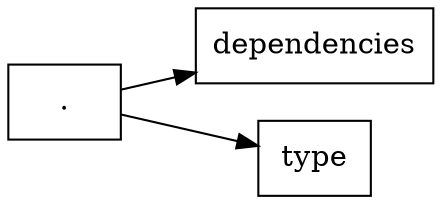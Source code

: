 digraph G {
    node [shape=box];
    edge [dir=forward];
    rankdir=LR;

    "f7621639-6b76-46c6-8e8c-0d1fb05f968e" [label="."];
    "dependencies" [label="dependencies"];
    "type" [label="type"];

    "f7621639-6b76-46c6-8e8c-0d1fb05f968e" -> "dependencies";
    "f7621639-6b76-46c6-8e8c-0d1fb05f968e" -> "type";

}